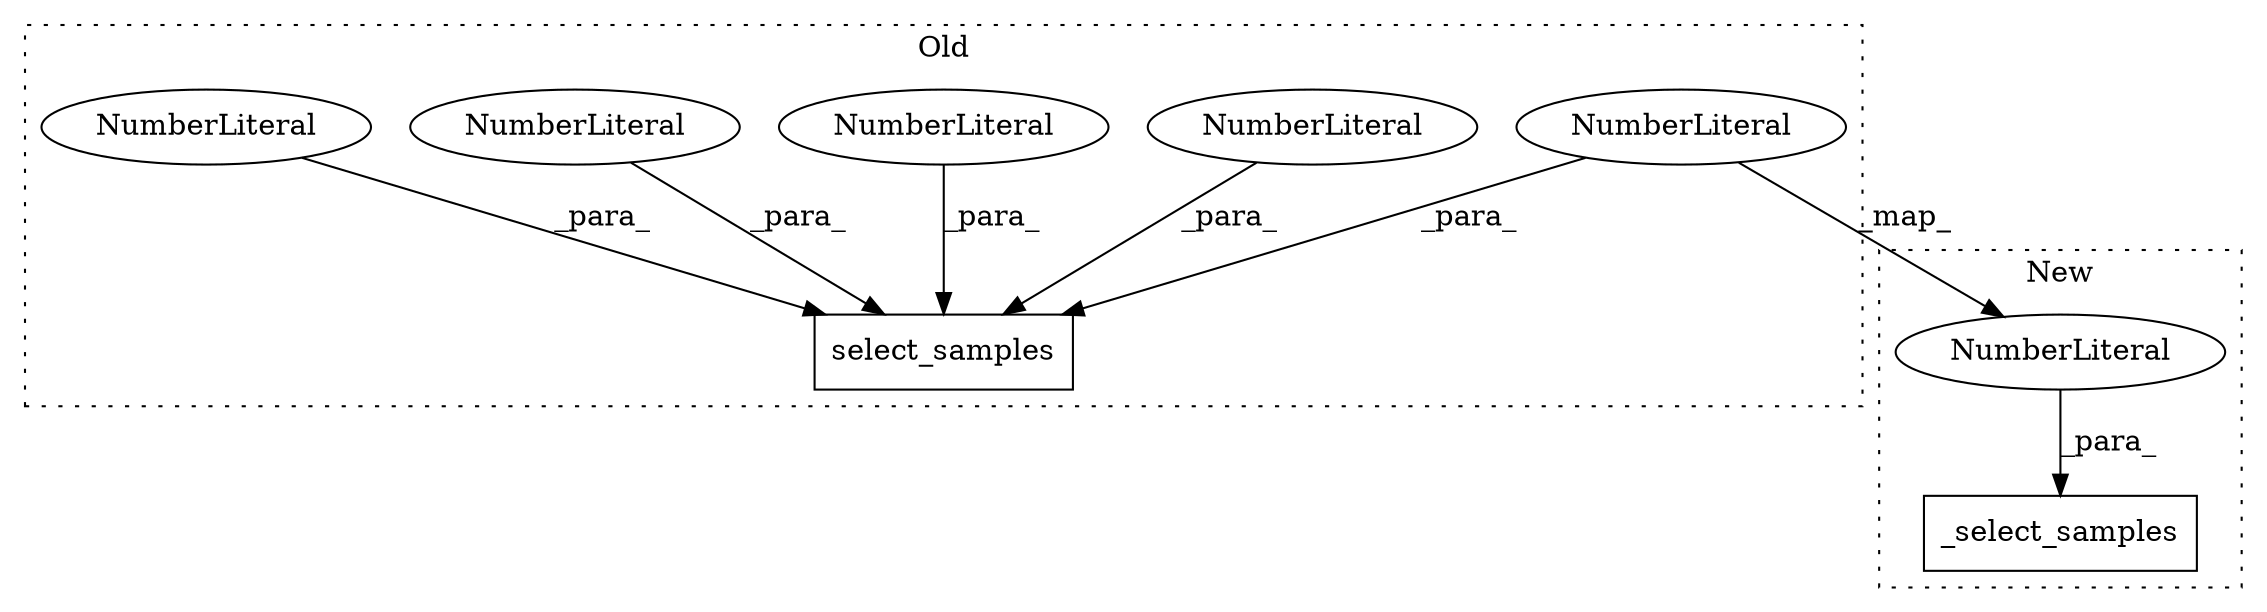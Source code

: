 digraph G {
subgraph cluster0 {
1 [label="select_samples" a="32" s="13891,13925" l="15,1" shape="box"];
3 [label="NumberLiteral" a="34" s="13924" l="1" shape="ellipse"];
4 [label="NumberLiteral" a="34" s="13920" l="1" shape="ellipse"];
5 [label="NumberLiteral" a="34" s="13916" l="1" shape="ellipse"];
6 [label="NumberLiteral" a="34" s="13922" l="1" shape="ellipse"];
7 [label="NumberLiteral" a="34" s="13918" l="1" shape="ellipse"];
label = "Old";
style="dotted";
}
subgraph cluster1 {
2 [label="_select_samples" a="32" s="13514,13541" l="16,1" shape="box"];
8 [label="NumberLiteral" a="34" s="13540" l="1" shape="ellipse"];
label = "New";
style="dotted";
}
3 -> 1 [label="_para_"];
4 -> 1 [label="_para_"];
5 -> 1 [label="_para_"];
6 -> 1 [label="_para_"];
7 -> 1 [label="_para_"];
7 -> 8 [label="_map_"];
8 -> 2 [label="_para_"];
}